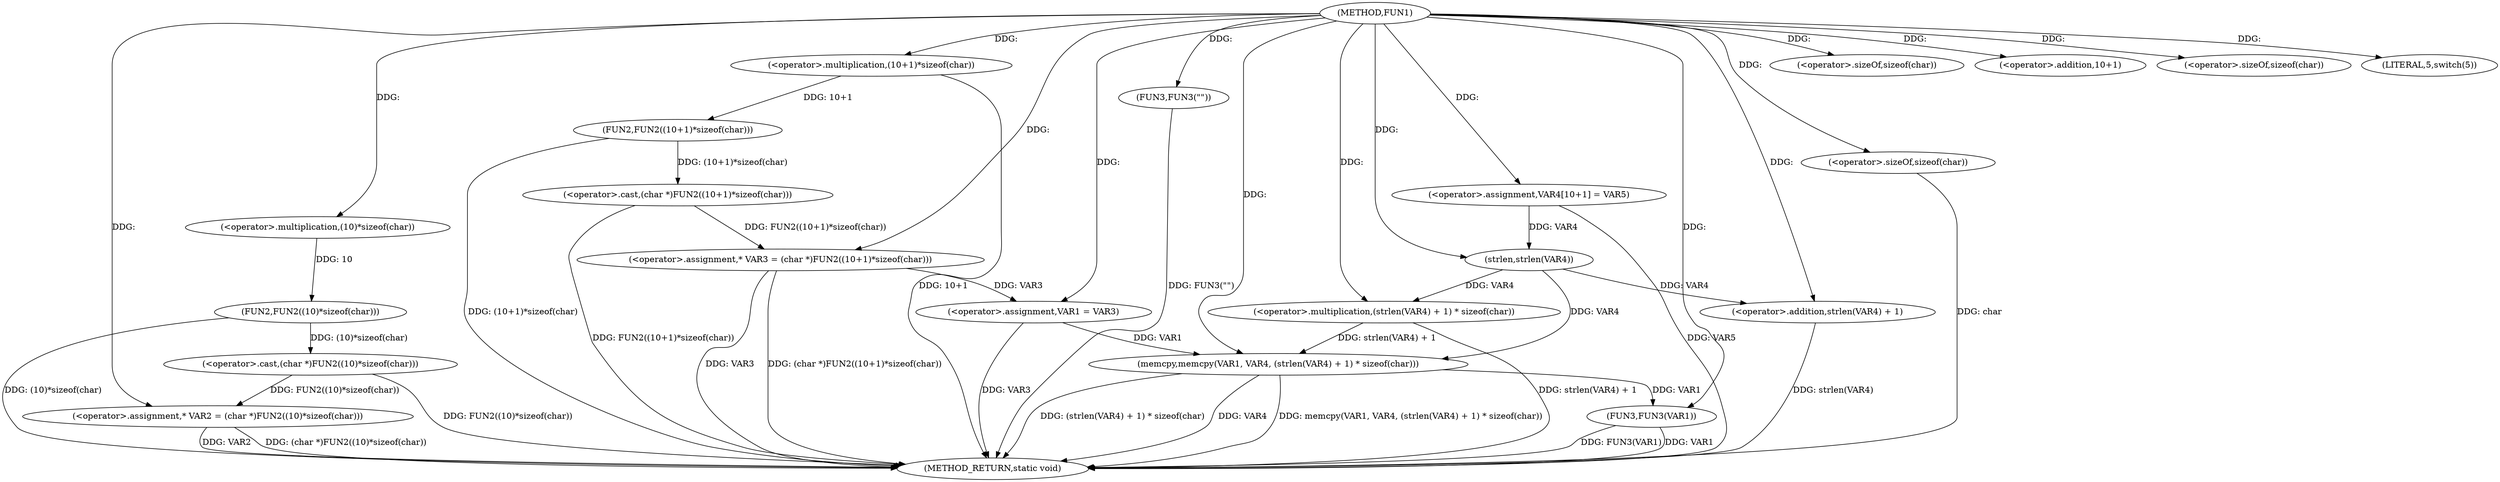 digraph FUN1 {  
"1000100" [label = "(METHOD,FUN1)" ]
"1000154" [label = "(METHOD_RETURN,static void)" ]
"1000104" [label = "(<operator>.assignment,* VAR2 = (char *)FUN2((10)*sizeof(char)))" ]
"1000106" [label = "(<operator>.cast,(char *)FUN2((10)*sizeof(char)))" ]
"1000108" [label = "(FUN2,FUN2((10)*sizeof(char)))" ]
"1000109" [label = "(<operator>.multiplication,(10)*sizeof(char))" ]
"1000111" [label = "(<operator>.sizeOf,sizeof(char))" ]
"1000114" [label = "(<operator>.assignment,* VAR3 = (char *)FUN2((10+1)*sizeof(char)))" ]
"1000116" [label = "(<operator>.cast,(char *)FUN2((10+1)*sizeof(char)))" ]
"1000118" [label = "(FUN2,FUN2((10+1)*sizeof(char)))" ]
"1000119" [label = "(<operator>.multiplication,(10+1)*sizeof(char))" ]
"1000120" [label = "(<operator>.addition,10+1)" ]
"1000123" [label = "(<operator>.sizeOf,sizeof(char))" ]
"1000126" [label = "(LITERAL,5,switch(5))" ]
"1000129" [label = "(FUN3,FUN3(\"\"))" ]
"1000133" [label = "(<operator>.assignment,VAR1 = VAR3)" ]
"1000139" [label = "(<operator>.assignment,VAR4[10+1] = VAR5)" ]
"1000142" [label = "(memcpy,memcpy(VAR1, VAR4, (strlen(VAR4) + 1) * sizeof(char)))" ]
"1000145" [label = "(<operator>.multiplication,(strlen(VAR4) + 1) * sizeof(char))" ]
"1000146" [label = "(<operator>.addition,strlen(VAR4) + 1)" ]
"1000147" [label = "(strlen,strlen(VAR4))" ]
"1000150" [label = "(<operator>.sizeOf,sizeof(char))" ]
"1000152" [label = "(FUN3,FUN3(VAR1))" ]
  "1000142" -> "1000154"  [ label = "DDG: memcpy(VAR1, VAR4, (strlen(VAR4) + 1) * sizeof(char))"] 
  "1000106" -> "1000154"  [ label = "DDG: FUN2((10)*sizeof(char))"] 
  "1000150" -> "1000154"  [ label = "DDG: char"] 
  "1000104" -> "1000154"  [ label = "DDG: VAR2"] 
  "1000152" -> "1000154"  [ label = "DDG: FUN3(VAR1)"] 
  "1000114" -> "1000154"  [ label = "DDG: VAR3"] 
  "1000152" -> "1000154"  [ label = "DDG: VAR1"] 
  "1000116" -> "1000154"  [ label = "DDG: FUN2((10+1)*sizeof(char))"] 
  "1000142" -> "1000154"  [ label = "DDG: (strlen(VAR4) + 1) * sizeof(char)"] 
  "1000118" -> "1000154"  [ label = "DDG: (10+1)*sizeof(char)"] 
  "1000145" -> "1000154"  [ label = "DDG: strlen(VAR4) + 1"] 
  "1000139" -> "1000154"  [ label = "DDG: VAR5"] 
  "1000129" -> "1000154"  [ label = "DDG: FUN3(\"\")"] 
  "1000142" -> "1000154"  [ label = "DDG: VAR4"] 
  "1000133" -> "1000154"  [ label = "DDG: VAR3"] 
  "1000119" -> "1000154"  [ label = "DDG: 10+1"] 
  "1000146" -> "1000154"  [ label = "DDG: strlen(VAR4)"] 
  "1000114" -> "1000154"  [ label = "DDG: (char *)FUN2((10+1)*sizeof(char))"] 
  "1000104" -> "1000154"  [ label = "DDG: (char *)FUN2((10)*sizeof(char))"] 
  "1000108" -> "1000154"  [ label = "DDG: (10)*sizeof(char)"] 
  "1000106" -> "1000104"  [ label = "DDG: FUN2((10)*sizeof(char))"] 
  "1000100" -> "1000104"  [ label = "DDG: "] 
  "1000108" -> "1000106"  [ label = "DDG: (10)*sizeof(char)"] 
  "1000109" -> "1000108"  [ label = "DDG: 10"] 
  "1000100" -> "1000109"  [ label = "DDG: "] 
  "1000100" -> "1000111"  [ label = "DDG: "] 
  "1000116" -> "1000114"  [ label = "DDG: FUN2((10+1)*sizeof(char))"] 
  "1000100" -> "1000114"  [ label = "DDG: "] 
  "1000118" -> "1000116"  [ label = "DDG: (10+1)*sizeof(char)"] 
  "1000119" -> "1000118"  [ label = "DDG: 10+1"] 
  "1000100" -> "1000119"  [ label = "DDG: "] 
  "1000100" -> "1000120"  [ label = "DDG: "] 
  "1000100" -> "1000123"  [ label = "DDG: "] 
  "1000100" -> "1000126"  [ label = "DDG: "] 
  "1000100" -> "1000129"  [ label = "DDG: "] 
  "1000114" -> "1000133"  [ label = "DDG: VAR3"] 
  "1000100" -> "1000133"  [ label = "DDG: "] 
  "1000100" -> "1000139"  [ label = "DDG: "] 
  "1000133" -> "1000142"  [ label = "DDG: VAR1"] 
  "1000100" -> "1000142"  [ label = "DDG: "] 
  "1000147" -> "1000142"  [ label = "DDG: VAR4"] 
  "1000145" -> "1000142"  [ label = "DDG: strlen(VAR4) + 1"] 
  "1000147" -> "1000145"  [ label = "DDG: VAR4"] 
  "1000100" -> "1000145"  [ label = "DDG: "] 
  "1000147" -> "1000146"  [ label = "DDG: VAR4"] 
  "1000139" -> "1000147"  [ label = "DDG: VAR4"] 
  "1000100" -> "1000147"  [ label = "DDG: "] 
  "1000100" -> "1000146"  [ label = "DDG: "] 
  "1000100" -> "1000150"  [ label = "DDG: "] 
  "1000142" -> "1000152"  [ label = "DDG: VAR1"] 
  "1000100" -> "1000152"  [ label = "DDG: "] 
}
